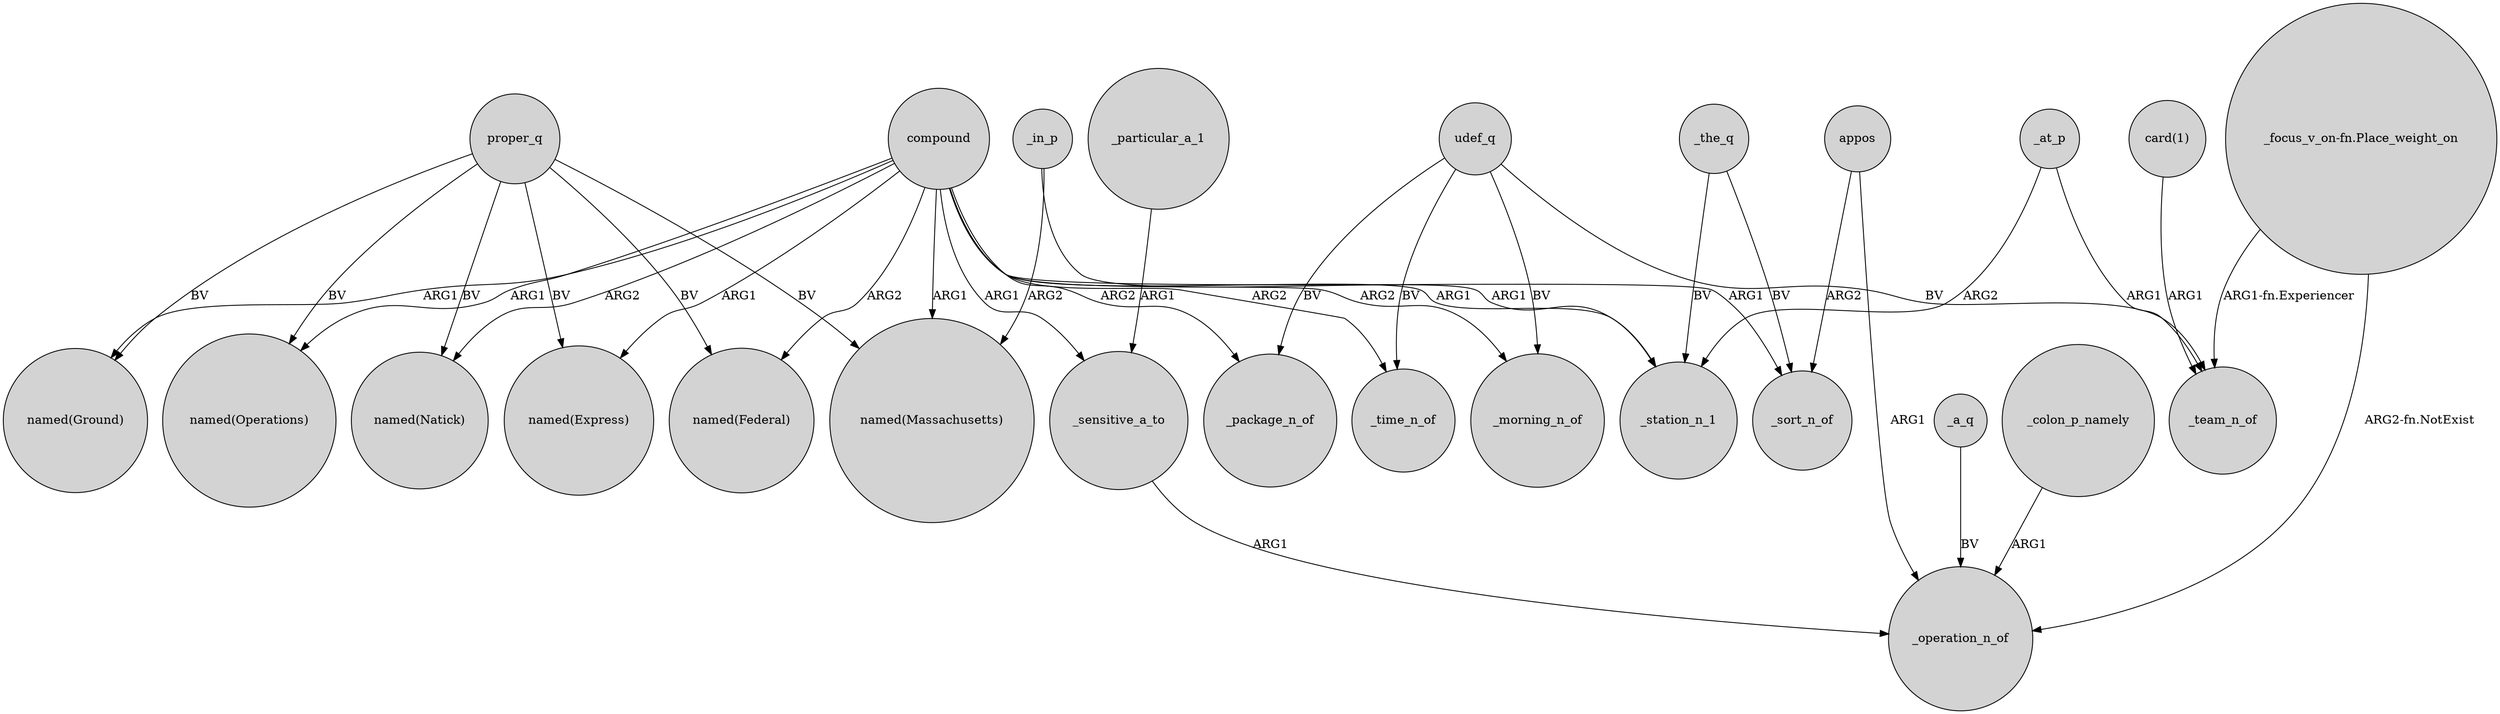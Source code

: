 digraph {
	node [shape=circle style=filled]
	compound -> "named(Ground)" [label=ARG1]
	appos -> _operation_n_of [label=ARG1]
	appos -> _sort_n_of [label=ARG2]
	_a_q -> _operation_n_of [label=BV]
	compound -> _morning_n_of [label=ARG2]
	_the_q -> _sort_n_of [label=BV]
	compound -> "named(Operations)" [label=ARG1]
	proper_q -> "named(Express)" [label=BV]
	_at_p -> _station_n_1 [label=ARG2]
	proper_q -> "named(Ground)" [label=BV]
	_in_p -> "named(Massachusetts)" [label=ARG2]
	compound -> "named(Express)" [label=ARG1]
	proper_q -> "named(Operations)" [label=BV]
	compound -> "named(Natick)" [label=ARG2]
	_the_q -> _station_n_1 [label=BV]
	compound -> _sensitive_a_to [label=ARG1]
	udef_q -> _package_n_of [label=BV]
	compound -> _station_n_1 [label=ARG1]
	_at_p -> _team_n_of [label=ARG1]
	udef_q -> _team_n_of [label=BV]
	_particular_a_1 -> _sensitive_a_to [label=ARG1]
	udef_q -> _time_n_of [label=BV]
	compound -> _time_n_of [label=ARG2]
	"card(1)" -> _team_n_of [label=ARG1]
	proper_q -> "named(Federal)" [label=BV]
	proper_q -> "named(Massachusetts)" [label=BV]
	_colon_p_namely -> _operation_n_of [label=ARG1]
	_in_p -> _station_n_1 [label=ARG1]
	proper_q -> "named(Natick)" [label=BV]
	compound -> "named(Massachusetts)" [label=ARG1]
	compound -> _package_n_of [label=ARG2]
	"_focus_v_on-fn.Place_weight_on" -> _operation_n_of [label="ARG2-fn.NotExist"]
	compound -> "named(Federal)" [label=ARG2]
	_sensitive_a_to -> _operation_n_of [label=ARG1]
	"_focus_v_on-fn.Place_weight_on" -> _team_n_of [label="ARG1-fn.Experiencer"]
	udef_q -> _morning_n_of [label=BV]
	compound -> _sort_n_of [label=ARG1]
}
